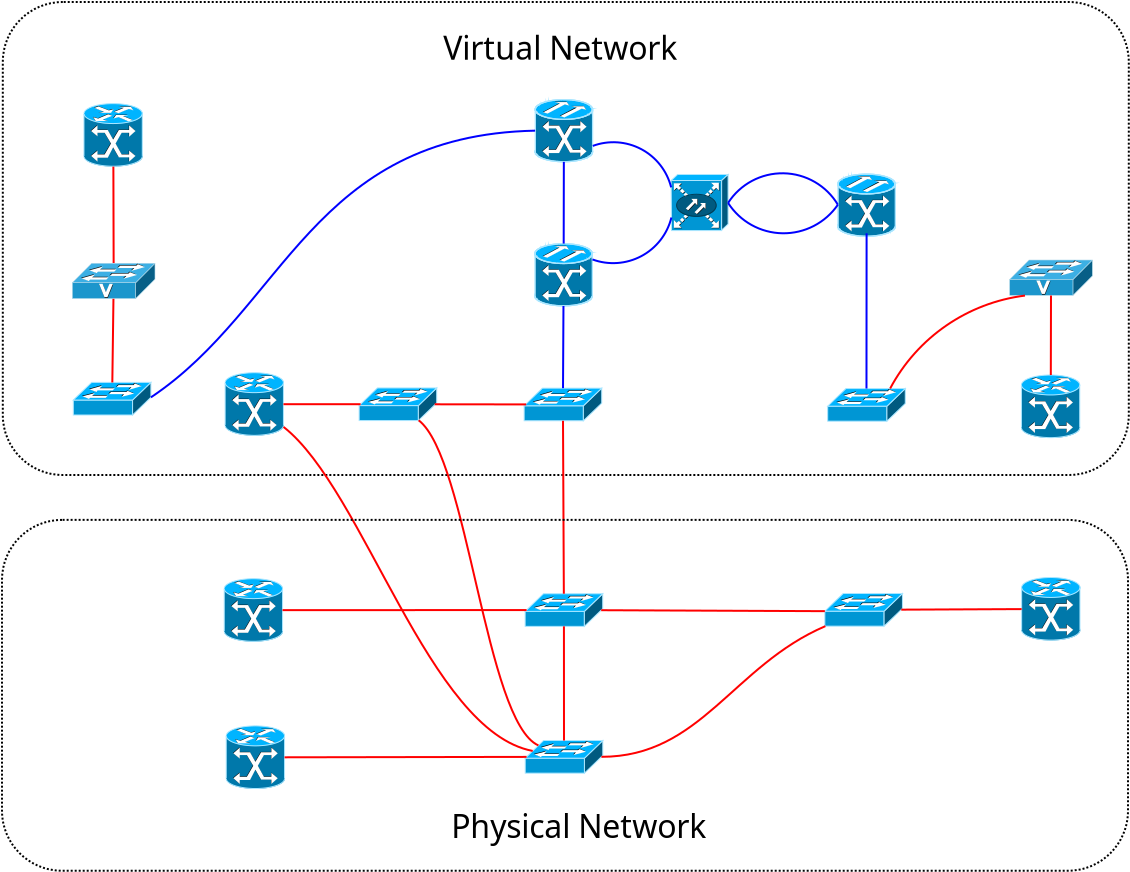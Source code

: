 <?xml version="1.0" encoding="UTF-8"?>
<dia:diagram xmlns:dia="http://www.lysator.liu.se/~alla/dia/">
  <dia:layer name="Background" visible="true">
    <dia:object type="Standard - Box" version="0" id="O0">
      <dia:attribute name="obj_pos">
        <dia:point val="-18.464,-97.05"/>
      </dia:attribute>
      <dia:attribute name="obj_bb">
        <dia:rectangle val="-18.514,-97.1;37.886,-73.35"/>
      </dia:attribute>
      <dia:attribute name="elem_corner">
        <dia:point val="-18.464,-97.05"/>
      </dia:attribute>
      <dia:attribute name="elem_width">
        <dia:real val="56.3"/>
      </dia:attribute>
      <dia:attribute name="elem_height">
        <dia:real val="23.65"/>
      </dia:attribute>
      <dia:attribute name="show_background">
        <dia:boolean val="false"/>
      </dia:attribute>
      <dia:attribute name="line_style">
        <dia:enum val="4"/>
      </dia:attribute>
      <dia:attribute name="corner_radius">
        <dia:real val="3"/>
      </dia:attribute>
    </dia:object>
    <dia:object type="Cisco - ATM Tag Sw Gigabit Router" version="0" id="O1">
      <dia:attribute name="obj_pos">
        <dia:point val="-14.406,-91.969"/>
      </dia:attribute>
      <dia:attribute name="obj_bb">
        <dia:rectangle val="-14.407,-91.969;-11.472,-88.82"/>
      </dia:attribute>
      <dia:attribute name="elem_corner">
        <dia:point val="-14.406,-91.969"/>
      </dia:attribute>
      <dia:attribute name="elem_width">
        <dia:real val="2.933"/>
      </dia:attribute>
      <dia:attribute name="elem_height">
        <dia:real val="3.148"/>
      </dia:attribute>
      <dia:attribute name="line_width">
        <dia:real val="0.1"/>
      </dia:attribute>
      <dia:attribute name="line_colour">
        <dia:color val="#000000"/>
      </dia:attribute>
      <dia:attribute name="fill_colour">
        <dia:color val="#ffffff"/>
      </dia:attribute>
      <dia:attribute name="show_background">
        <dia:boolean val="true"/>
      </dia:attribute>
      <dia:attribute name="line_style">
        <dia:enum val="0"/>
        <dia:real val="1"/>
      </dia:attribute>
      <dia:attribute name="flip_horizontal">
        <dia:boolean val="false"/>
      </dia:attribute>
      <dia:attribute name="flip_vertical">
        <dia:boolean val="false"/>
      </dia:attribute>
    </dia:object>
    <dia:object type="Cisco - Optical Cross-Connect" version="0" id="O2">
      <dia:attribute name="obj_pos">
        <dia:point val="14.952,-88.425"/>
      </dia:attribute>
      <dia:attribute name="obj_bb">
        <dia:rectangle val="14.95,-88.426;17.801,-85.62"/>
      </dia:attribute>
      <dia:attribute name="elem_corner">
        <dia:point val="14.952,-88.425"/>
      </dia:attribute>
      <dia:attribute name="elem_width">
        <dia:real val="2.848"/>
      </dia:attribute>
      <dia:attribute name="elem_height">
        <dia:real val="2.803"/>
      </dia:attribute>
      <dia:attribute name="line_width">
        <dia:real val="0.1"/>
      </dia:attribute>
      <dia:attribute name="line_colour">
        <dia:color val="#000000"/>
      </dia:attribute>
      <dia:attribute name="fill_colour">
        <dia:color val="#ffffff"/>
      </dia:attribute>
      <dia:attribute name="show_background">
        <dia:boolean val="true"/>
      </dia:attribute>
      <dia:attribute name="line_style">
        <dia:enum val="0"/>
        <dia:real val="1"/>
      </dia:attribute>
      <dia:attribute name="flip_horizontal">
        <dia:boolean val="false"/>
      </dia:attribute>
      <dia:attribute name="flip_vertical">
        <dia:boolean val="false"/>
      </dia:attribute>
    </dia:object>
    <dia:object type="Cisco - Optical Transport" version="0" id="O3">
      <dia:attribute name="obj_pos">
        <dia:point val="8.152,-92.175"/>
      </dia:attribute>
      <dia:attribute name="obj_bb">
        <dia:rectangle val="7.165,-93.16;12.009,-88.086"/>
      </dia:attribute>
      <dia:attribute name="elem_corner">
        <dia:point val="8.152,-92.175"/>
      </dia:attribute>
      <dia:attribute name="elem_width">
        <dia:real val="2.881"/>
      </dia:attribute>
      <dia:attribute name="elem_height">
        <dia:real val="3.117"/>
      </dia:attribute>
      <dia:attribute name="line_width">
        <dia:real val="0.1"/>
      </dia:attribute>
      <dia:attribute name="line_colour">
        <dia:color val="#000000"/>
      </dia:attribute>
      <dia:attribute name="fill_colour">
        <dia:color val="#ffffff"/>
      </dia:attribute>
      <dia:attribute name="show_background">
        <dia:boolean val="true"/>
      </dia:attribute>
      <dia:attribute name="line_style">
        <dia:enum val="0"/>
        <dia:real val="1"/>
      </dia:attribute>
      <dia:attribute name="flip_horizontal">
        <dia:boolean val="false"/>
      </dia:attribute>
      <dia:attribute name="flip_vertical">
        <dia:boolean val="false"/>
      </dia:attribute>
    </dia:object>
    <dia:object type="Cisco - Optical Transport" version="0" id="O4">
      <dia:attribute name="obj_pos">
        <dia:point val="8.138,-84.969"/>
      </dia:attribute>
      <dia:attribute name="obj_bb">
        <dia:rectangle val="7.152,-85.955;11.996,-80.881"/>
      </dia:attribute>
      <dia:attribute name="elem_corner">
        <dia:point val="8.138,-84.969"/>
      </dia:attribute>
      <dia:attribute name="elem_width">
        <dia:real val="2.881"/>
      </dia:attribute>
      <dia:attribute name="elem_height">
        <dia:real val="3.117"/>
      </dia:attribute>
      <dia:attribute name="line_width">
        <dia:real val="0.1"/>
      </dia:attribute>
      <dia:attribute name="line_colour">
        <dia:color val="#000000"/>
      </dia:attribute>
      <dia:attribute name="fill_colour">
        <dia:color val="#ffffff"/>
      </dia:attribute>
      <dia:attribute name="show_background">
        <dia:boolean val="true"/>
      </dia:attribute>
      <dia:attribute name="line_style">
        <dia:enum val="0"/>
        <dia:real val="1"/>
      </dia:attribute>
      <dia:attribute name="flip_horizontal">
        <dia:boolean val="false"/>
      </dia:attribute>
      <dia:attribute name="flip_vertical">
        <dia:boolean val="false"/>
      </dia:attribute>
    </dia:object>
    <dia:object type="Cisco - Optical Transport" version="0" id="O5">
      <dia:attribute name="obj_pos">
        <dia:point val="23.288,-88.449"/>
      </dia:attribute>
      <dia:attribute name="obj_bb">
        <dia:rectangle val="22.302,-89.435;27.146,-84.361"/>
      </dia:attribute>
      <dia:attribute name="elem_corner">
        <dia:point val="23.288,-88.449"/>
      </dia:attribute>
      <dia:attribute name="elem_width">
        <dia:real val="2.881"/>
      </dia:attribute>
      <dia:attribute name="elem_height">
        <dia:real val="3.117"/>
      </dia:attribute>
      <dia:attribute name="line_width">
        <dia:real val="0.1"/>
      </dia:attribute>
      <dia:attribute name="line_colour">
        <dia:color val="#000000"/>
      </dia:attribute>
      <dia:attribute name="fill_colour">
        <dia:color val="#ffffff"/>
      </dia:attribute>
      <dia:attribute name="show_background">
        <dia:boolean val="true"/>
      </dia:attribute>
      <dia:attribute name="line_style">
        <dia:enum val="0"/>
        <dia:real val="1"/>
      </dia:attribute>
      <dia:attribute name="flip_horizontal">
        <dia:boolean val="false"/>
      </dia:attribute>
      <dia:attribute name="flip_vertical">
        <dia:boolean val="false"/>
      </dia:attribute>
    </dia:object>
    <dia:object type="Cisco - Workgroup switch" version="0" id="O6">
      <dia:attribute name="obj_pos">
        <dia:point val="-14.938,-78.031"/>
      </dia:attribute>
      <dia:attribute name="obj_bb">
        <dia:rectangle val="-14.939,-78.032;-11.058,-76.399"/>
      </dia:attribute>
      <dia:attribute name="elem_corner">
        <dia:point val="-14.938,-78.031"/>
      </dia:attribute>
      <dia:attribute name="elem_width">
        <dia:real val="3.879"/>
      </dia:attribute>
      <dia:attribute name="elem_height">
        <dia:real val="1.631"/>
      </dia:attribute>
      <dia:attribute name="line_width">
        <dia:real val="0.1"/>
      </dia:attribute>
      <dia:attribute name="line_colour">
        <dia:color val="#000000"/>
      </dia:attribute>
      <dia:attribute name="fill_colour">
        <dia:color val="#ffffff"/>
      </dia:attribute>
      <dia:attribute name="show_background">
        <dia:boolean val="true"/>
      </dia:attribute>
      <dia:attribute name="line_style">
        <dia:enum val="0"/>
        <dia:real val="1"/>
      </dia:attribute>
      <dia:attribute name="flip_horizontal">
        <dia:boolean val="false"/>
      </dia:attribute>
      <dia:attribute name="flip_vertical">
        <dia:boolean val="false"/>
      </dia:attribute>
    </dia:object>
    <dia:object type="Cisco - Workgroup switch" version="0" id="O7">
      <dia:attribute name="obj_pos">
        <dia:point val="-0.647,-77.753"/>
      </dia:attribute>
      <dia:attribute name="obj_bb">
        <dia:rectangle val="-0.648,-77.755;3.233,-76.121"/>
      </dia:attribute>
      <dia:attribute name="elem_corner">
        <dia:point val="-0.647,-77.753"/>
      </dia:attribute>
      <dia:attribute name="elem_width">
        <dia:real val="3.879"/>
      </dia:attribute>
      <dia:attribute name="elem_height">
        <dia:real val="1.631"/>
      </dia:attribute>
      <dia:attribute name="line_width">
        <dia:real val="0.1"/>
      </dia:attribute>
      <dia:attribute name="line_colour">
        <dia:color val="#000000"/>
      </dia:attribute>
      <dia:attribute name="fill_colour">
        <dia:color val="#ffffff"/>
      </dia:attribute>
      <dia:attribute name="show_background">
        <dia:boolean val="true"/>
      </dia:attribute>
      <dia:attribute name="line_style">
        <dia:enum val="0"/>
        <dia:real val="1"/>
      </dia:attribute>
      <dia:attribute name="flip_horizontal">
        <dia:boolean val="false"/>
      </dia:attribute>
      <dia:attribute name="flip_vertical">
        <dia:boolean val="false"/>
      </dia:attribute>
    </dia:object>
    <dia:object type="Cisco - Workgroup switch" version="0" id="O8">
      <dia:attribute name="obj_pos">
        <dia:point val="7.603,-77.743"/>
      </dia:attribute>
      <dia:attribute name="obj_bb">
        <dia:rectangle val="7.602,-77.745;11.483,-76.112"/>
      </dia:attribute>
      <dia:attribute name="elem_corner">
        <dia:point val="7.603,-77.743"/>
      </dia:attribute>
      <dia:attribute name="elem_width">
        <dia:real val="3.879"/>
      </dia:attribute>
      <dia:attribute name="elem_height">
        <dia:real val="1.631"/>
      </dia:attribute>
      <dia:attribute name="line_width">
        <dia:real val="0.1"/>
      </dia:attribute>
      <dia:attribute name="line_colour">
        <dia:color val="#000000"/>
      </dia:attribute>
      <dia:attribute name="fill_colour">
        <dia:color val="#ffffff"/>
      </dia:attribute>
      <dia:attribute name="show_background">
        <dia:boolean val="true"/>
      </dia:attribute>
      <dia:attribute name="line_style">
        <dia:enum val="0"/>
        <dia:real val="1"/>
      </dia:attribute>
      <dia:attribute name="flip_horizontal">
        <dia:boolean val="false"/>
      </dia:attribute>
      <dia:attribute name="flip_vertical">
        <dia:boolean val="false"/>
      </dia:attribute>
    </dia:object>
    <dia:object type="Cisco - ATM Tag Sw Gigabit Router" version="0" id="O9">
      <dia:attribute name="obj_pos">
        <dia:point val="-7.348,-78.514"/>
      </dia:attribute>
      <dia:attribute name="obj_bb">
        <dia:rectangle val="-7.348,-78.515;-4.414,-75.365"/>
      </dia:attribute>
      <dia:attribute name="elem_corner">
        <dia:point val="-7.348,-78.514"/>
      </dia:attribute>
      <dia:attribute name="elem_width">
        <dia:real val="2.933"/>
      </dia:attribute>
      <dia:attribute name="elem_height">
        <dia:real val="3.148"/>
      </dia:attribute>
      <dia:attribute name="line_width">
        <dia:real val="0.1"/>
      </dia:attribute>
      <dia:attribute name="line_colour">
        <dia:color val="#000000"/>
      </dia:attribute>
      <dia:attribute name="fill_colour">
        <dia:color val="#ffffff"/>
      </dia:attribute>
      <dia:attribute name="show_background">
        <dia:boolean val="true"/>
      </dia:attribute>
      <dia:attribute name="line_style">
        <dia:enum val="0"/>
        <dia:real val="1"/>
      </dia:attribute>
      <dia:attribute name="flip_horizontal">
        <dia:boolean val="false"/>
      </dia:attribute>
      <dia:attribute name="flip_vertical">
        <dia:boolean val="false"/>
      </dia:attribute>
    </dia:object>
    <dia:object type="Standard - Line" version="0" id="O10">
      <dia:attribute name="obj_pos">
        <dia:point val="-4.43,-76.94"/>
      </dia:attribute>
      <dia:attribute name="obj_bb">
        <dia:rectangle val="-4.48,-76.99;-0.525,-76.889"/>
      </dia:attribute>
      <dia:attribute name="conn_endpoints">
        <dia:point val="-4.43,-76.94"/>
        <dia:point val="-0.575,-76.939"/>
      </dia:attribute>
      <dia:attribute name="numcp">
        <dia:int val="1"/>
      </dia:attribute>
      <dia:attribute name="line_color">
        <dia:color val="#ff0000"/>
      </dia:attribute>
      <dia:connections>
        <dia:connection handle="0" to="O9" connection="8"/>
        <dia:connection handle="1" to="O7" connection="10"/>
      </dia:connections>
    </dia:object>
    <dia:object type="Standard - Line" version="0" id="O11">
      <dia:attribute name="obj_pos">
        <dia:point val="3.129,-76.936"/>
      </dia:attribute>
      <dia:attribute name="obj_bb">
        <dia:rectangle val="3.079,-76.986;7.755,-76.88"/>
      </dia:attribute>
      <dia:attribute name="conn_endpoints">
        <dia:point val="3.129,-76.936"/>
        <dia:point val="7.705,-76.93"/>
      </dia:attribute>
      <dia:attribute name="numcp">
        <dia:int val="1"/>
      </dia:attribute>
      <dia:attribute name="line_color">
        <dia:color val="#ff0000"/>
      </dia:attribute>
      <dia:connections>
        <dia:connection handle="0" to="O7" connection="10"/>
        <dia:connection handle="1" to="O8" connection="10"/>
      </dia:connections>
    </dia:object>
    <dia:object type="Cisco - Workgroup switch" version="0" id="O12">
      <dia:attribute name="obj_pos">
        <dia:point val="7.653,-67.463"/>
      </dia:attribute>
      <dia:attribute name="obj_bb">
        <dia:rectangle val="7.652,-67.465;11.533,-65.832"/>
      </dia:attribute>
      <dia:attribute name="elem_corner">
        <dia:point val="7.653,-67.463"/>
      </dia:attribute>
      <dia:attribute name="elem_width">
        <dia:real val="3.879"/>
      </dia:attribute>
      <dia:attribute name="elem_height">
        <dia:real val="1.631"/>
      </dia:attribute>
      <dia:attribute name="line_width">
        <dia:real val="0.1"/>
      </dia:attribute>
      <dia:attribute name="line_colour">
        <dia:color val="#000000"/>
      </dia:attribute>
      <dia:attribute name="fill_colour">
        <dia:color val="#ffffff"/>
      </dia:attribute>
      <dia:attribute name="show_background">
        <dia:boolean val="true"/>
      </dia:attribute>
      <dia:attribute name="line_style">
        <dia:enum val="0"/>
        <dia:real val="1"/>
      </dia:attribute>
      <dia:attribute name="flip_horizontal">
        <dia:boolean val="false"/>
      </dia:attribute>
      <dia:attribute name="flip_vertical">
        <dia:boolean val="false"/>
      </dia:attribute>
    </dia:object>
    <dia:object type="Standard - Line" version="0" id="O13">
      <dia:attribute name="obj_pos">
        <dia:point val="9.546,-76.112"/>
      </dia:attribute>
      <dia:attribute name="obj_bb">
        <dia:rectangle val="9.496,-76.162;9.638,-67.414"/>
      </dia:attribute>
      <dia:attribute name="conn_endpoints">
        <dia:point val="9.546,-76.112"/>
        <dia:point val="9.588,-67.464"/>
      </dia:attribute>
      <dia:attribute name="numcp">
        <dia:int val="1"/>
      </dia:attribute>
      <dia:attribute name="line_color">
        <dia:color val="#ff0000"/>
      </dia:attribute>
      <dia:connections>
        <dia:connection handle="0" to="O8" connection="10"/>
        <dia:connection handle="1" to="O12" connection="10"/>
      </dia:connections>
    </dia:object>
    <dia:object type="Cisco - Workgroup switch" version="0" id="O14">
      <dia:attribute name="obj_pos">
        <dia:point val="22.78,-77.723"/>
      </dia:attribute>
      <dia:attribute name="obj_bb">
        <dia:rectangle val="22.779,-77.724;26.66,-76.091"/>
      </dia:attribute>
      <dia:attribute name="elem_corner">
        <dia:point val="22.78,-77.723"/>
      </dia:attribute>
      <dia:attribute name="elem_width">
        <dia:real val="3.879"/>
      </dia:attribute>
      <dia:attribute name="elem_height">
        <dia:real val="1.631"/>
      </dia:attribute>
      <dia:attribute name="line_width">
        <dia:real val="0.1"/>
      </dia:attribute>
      <dia:attribute name="line_colour">
        <dia:color val="#000000"/>
      </dia:attribute>
      <dia:attribute name="fill_colour">
        <dia:color val="#ffffff"/>
      </dia:attribute>
      <dia:attribute name="show_background">
        <dia:boolean val="true"/>
      </dia:attribute>
      <dia:attribute name="line_style">
        <dia:enum val="0"/>
        <dia:real val="1"/>
      </dia:attribute>
      <dia:attribute name="flip_horizontal">
        <dia:boolean val="false"/>
      </dia:attribute>
      <dia:attribute name="flip_vertical">
        <dia:boolean val="false"/>
      </dia:attribute>
    </dia:object>
    <dia:object type="Cisco - Voice switch" version="0" id="O15">
      <dia:attribute name="obj_pos">
        <dia:point val="-15,-84"/>
      </dia:attribute>
      <dia:attribute name="obj_bb">
        <dia:rectangle val="-15.001,-84.001;-10.84,-82.209"/>
      </dia:attribute>
      <dia:attribute name="elem_corner">
        <dia:point val="-15,-84"/>
      </dia:attribute>
      <dia:attribute name="elem_width">
        <dia:real val="4.16"/>
      </dia:attribute>
      <dia:attribute name="elem_height">
        <dia:real val="1.79"/>
      </dia:attribute>
      <dia:attribute name="line_width">
        <dia:real val="0.1"/>
      </dia:attribute>
      <dia:attribute name="line_colour">
        <dia:color val="#000000"/>
      </dia:attribute>
      <dia:attribute name="fill_colour">
        <dia:color val="#ffffff"/>
      </dia:attribute>
      <dia:attribute name="show_background">
        <dia:boolean val="true"/>
      </dia:attribute>
      <dia:attribute name="line_style">
        <dia:enum val="0"/>
        <dia:real val="1"/>
      </dia:attribute>
      <dia:attribute name="flip_horizontal">
        <dia:boolean val="false"/>
      </dia:attribute>
      <dia:attribute name="flip_vertical">
        <dia:boolean val="false"/>
      </dia:attribute>
    </dia:object>
    <dia:object type="Cisco - Voice switch" version="0" id="O16">
      <dia:attribute name="obj_pos">
        <dia:point val="31.867,-84.162"/>
      </dia:attribute>
      <dia:attribute name="obj_bb">
        <dia:rectangle val="31.866,-84.162;36.028,-82.371"/>
      </dia:attribute>
      <dia:attribute name="elem_corner">
        <dia:point val="31.867,-84.162"/>
      </dia:attribute>
      <dia:attribute name="elem_width">
        <dia:real val="4.16"/>
      </dia:attribute>
      <dia:attribute name="elem_height">
        <dia:real val="1.79"/>
      </dia:attribute>
      <dia:attribute name="line_width">
        <dia:real val="0.1"/>
      </dia:attribute>
      <dia:attribute name="line_colour">
        <dia:color val="#000000"/>
      </dia:attribute>
      <dia:attribute name="fill_colour">
        <dia:color val="#ffffff"/>
      </dia:attribute>
      <dia:attribute name="show_background">
        <dia:boolean val="true"/>
      </dia:attribute>
      <dia:attribute name="line_style">
        <dia:enum val="0"/>
        <dia:real val="1"/>
      </dia:attribute>
      <dia:attribute name="flip_horizontal">
        <dia:boolean val="false"/>
      </dia:attribute>
      <dia:attribute name="flip_vertical">
        <dia:boolean val="false"/>
      </dia:attribute>
    </dia:object>
    <dia:object type="Cisco - ATM Tag Sw Gigabit Router" version="0" id="O17">
      <dia:attribute name="obj_pos">
        <dia:point val="32.467,-78.4"/>
      </dia:attribute>
      <dia:attribute name="obj_bb">
        <dia:rectangle val="32.467,-78.4;35.401,-75.251"/>
      </dia:attribute>
      <dia:attribute name="elem_corner">
        <dia:point val="32.467,-78.4"/>
      </dia:attribute>
      <dia:attribute name="elem_width">
        <dia:real val="2.933"/>
      </dia:attribute>
      <dia:attribute name="elem_height">
        <dia:real val="3.148"/>
      </dia:attribute>
      <dia:attribute name="line_width">
        <dia:real val="0.1"/>
      </dia:attribute>
      <dia:attribute name="line_colour">
        <dia:color val="#000000"/>
      </dia:attribute>
      <dia:attribute name="fill_colour">
        <dia:color val="#ffffff"/>
      </dia:attribute>
      <dia:attribute name="show_background">
        <dia:boolean val="true"/>
      </dia:attribute>
      <dia:attribute name="line_style">
        <dia:enum val="0"/>
        <dia:real val="1"/>
      </dia:attribute>
      <dia:attribute name="flip_horizontal">
        <dia:boolean val="false"/>
      </dia:attribute>
      <dia:attribute name="flip_vertical">
        <dia:boolean val="false"/>
      </dia:attribute>
    </dia:object>
    <dia:object type="Standard - BezierLine" version="0" id="O18">
      <dia:attribute name="obj_pos">
        <dia:point val="8.152,-90.617"/>
      </dia:attribute>
      <dia:attribute name="obj_bb">
        <dia:rectangle val="-11.128,-90.668;8.203,-77.213"/>
      </dia:attribute>
      <dia:attribute name="bez_points">
        <dia:point val="8.152,-90.617"/>
        <dia:point val="-2.994,-90.385"/>
        <dia:point val="-4.353,-81.753"/>
        <dia:point val="-11.059,-77.283"/>
      </dia:attribute>
      <dia:attribute name="corner_types">
        <dia:enum val="0"/>
        <dia:enum val="0"/>
      </dia:attribute>
      <dia:attribute name="line_color">
        <dia:color val="#0000ff"/>
      </dia:attribute>
      <dia:connections>
        <dia:connection handle="0" to="O3" connection="4"/>
        <dia:connection handle="3" to="O6" connection="8"/>
      </dia:connections>
    </dia:object>
    <dia:object type="Standard - Line" version="0" id="O19">
      <dia:attribute name="obj_pos">
        <dia:point val="9.588,-89.057"/>
      </dia:attribute>
      <dia:attribute name="obj_bb">
        <dia:rectangle val="9.53,-89.107;9.638,-84.92"/>
      </dia:attribute>
      <dia:attribute name="conn_endpoints">
        <dia:point val="9.588,-89.057"/>
        <dia:point val="9.58,-84.97"/>
      </dia:attribute>
      <dia:attribute name="numcp">
        <dia:int val="1"/>
      </dia:attribute>
      <dia:attribute name="line_color">
        <dia:color val="#0000ff"/>
      </dia:attribute>
      <dia:connections>
        <dia:connection handle="0" to="O3" connection="8"/>
        <dia:connection handle="1" to="O4" connection="8"/>
      </dia:connections>
    </dia:object>
    <dia:object type="Standard - Line" version="0" id="O20">
      <dia:attribute name="obj_pos">
        <dia:point val="9.569,-81.852"/>
      </dia:attribute>
      <dia:attribute name="obj_bb">
        <dia:rectangle val="9.496,-81.902;9.619,-77.691"/>
      </dia:attribute>
      <dia:attribute name="conn_endpoints">
        <dia:point val="9.569,-81.852"/>
        <dia:point val="9.546,-77.742"/>
      </dia:attribute>
      <dia:attribute name="numcp">
        <dia:int val="1"/>
      </dia:attribute>
      <dia:attribute name="line_color">
        <dia:color val="#0000ff"/>
      </dia:attribute>
      <dia:connections>
        <dia:connection handle="0" to="O4" connection="8"/>
        <dia:connection handle="1" to="O8" connection="10"/>
      </dia:connections>
    </dia:object>
    <dia:object type="Cisco - Workgroup switch" version="0" id="O21">
      <dia:attribute name="obj_pos">
        <dia:point val="22.639,-67.474"/>
      </dia:attribute>
      <dia:attribute name="obj_bb">
        <dia:rectangle val="22.637,-67.475;26.518,-65.842"/>
      </dia:attribute>
      <dia:attribute name="elem_corner">
        <dia:point val="22.639,-67.474"/>
      </dia:attribute>
      <dia:attribute name="elem_width">
        <dia:real val="3.879"/>
      </dia:attribute>
      <dia:attribute name="elem_height">
        <dia:real val="1.631"/>
      </dia:attribute>
      <dia:attribute name="line_width">
        <dia:real val="0.1"/>
      </dia:attribute>
      <dia:attribute name="line_colour">
        <dia:color val="#000000"/>
      </dia:attribute>
      <dia:attribute name="fill_colour">
        <dia:color val="#ffffff"/>
      </dia:attribute>
      <dia:attribute name="show_background">
        <dia:boolean val="true"/>
      </dia:attribute>
      <dia:attribute name="line_style">
        <dia:enum val="0"/>
        <dia:real val="1"/>
      </dia:attribute>
      <dia:attribute name="flip_horizontal">
        <dia:boolean val="false"/>
      </dia:attribute>
      <dia:attribute name="flip_vertical">
        <dia:boolean val="false"/>
      </dia:attribute>
    </dia:object>
    <dia:object type="Cisco - ATM Tag Sw Gigabit Router" version="0" id="O22">
      <dia:attribute name="obj_pos">
        <dia:point val="32.478,-68.275"/>
      </dia:attribute>
      <dia:attribute name="obj_bb">
        <dia:rectangle val="32.478,-68.275;35.412,-65.126"/>
      </dia:attribute>
      <dia:attribute name="elem_corner">
        <dia:point val="32.478,-68.275"/>
      </dia:attribute>
      <dia:attribute name="elem_width">
        <dia:real val="2.933"/>
      </dia:attribute>
      <dia:attribute name="elem_height">
        <dia:real val="3.148"/>
      </dia:attribute>
      <dia:attribute name="line_width">
        <dia:real val="0.1"/>
      </dia:attribute>
      <dia:attribute name="line_colour">
        <dia:color val="#000000"/>
      </dia:attribute>
      <dia:attribute name="fill_colour">
        <dia:color val="#ffffff"/>
      </dia:attribute>
      <dia:attribute name="show_background">
        <dia:boolean val="true"/>
      </dia:attribute>
      <dia:attribute name="line_style">
        <dia:enum val="0"/>
        <dia:real val="1"/>
      </dia:attribute>
      <dia:attribute name="flip_horizontal">
        <dia:boolean val="false"/>
      </dia:attribute>
      <dia:attribute name="flip_vertical">
        <dia:boolean val="false"/>
      </dia:attribute>
    </dia:object>
    <dia:object type="Cisco - ATM Tag Sw Gigabit Router" version="0" id="O23">
      <dia:attribute name="obj_pos">
        <dia:point val="-7.393,-68.215"/>
      </dia:attribute>
      <dia:attribute name="obj_bb">
        <dia:rectangle val="-7.394,-68.215;-4.459,-65.066"/>
      </dia:attribute>
      <dia:attribute name="elem_corner">
        <dia:point val="-7.393,-68.215"/>
      </dia:attribute>
      <dia:attribute name="elem_width">
        <dia:real val="2.933"/>
      </dia:attribute>
      <dia:attribute name="elem_height">
        <dia:real val="3.148"/>
      </dia:attribute>
      <dia:attribute name="line_width">
        <dia:real val="0.1"/>
      </dia:attribute>
      <dia:attribute name="line_colour">
        <dia:color val="#000000"/>
      </dia:attribute>
      <dia:attribute name="fill_colour">
        <dia:color val="#ffffff"/>
      </dia:attribute>
      <dia:attribute name="show_background">
        <dia:boolean val="true"/>
      </dia:attribute>
      <dia:attribute name="line_style">
        <dia:enum val="0"/>
        <dia:real val="1"/>
      </dia:attribute>
      <dia:attribute name="flip_horizontal">
        <dia:boolean val="false"/>
      </dia:attribute>
      <dia:attribute name="flip_vertical">
        <dia:boolean val="false"/>
      </dia:attribute>
    </dia:object>
    <dia:object type="Cisco - ATM Tag Sw Gigabit Router" version="0" id="O24">
      <dia:attribute name="obj_pos">
        <dia:point val="-7.293,-60.855"/>
      </dia:attribute>
      <dia:attribute name="obj_bb">
        <dia:rectangle val="-7.294,-60.855;-4.359,-57.706"/>
      </dia:attribute>
      <dia:attribute name="elem_corner">
        <dia:point val="-7.293,-60.855"/>
      </dia:attribute>
      <dia:attribute name="elem_width">
        <dia:real val="2.933"/>
      </dia:attribute>
      <dia:attribute name="elem_height">
        <dia:real val="3.148"/>
      </dia:attribute>
      <dia:attribute name="line_width">
        <dia:real val="0.1"/>
      </dia:attribute>
      <dia:attribute name="line_colour">
        <dia:color val="#000000"/>
      </dia:attribute>
      <dia:attribute name="fill_colour">
        <dia:color val="#ffffff"/>
      </dia:attribute>
      <dia:attribute name="show_background">
        <dia:boolean val="true"/>
      </dia:attribute>
      <dia:attribute name="line_style">
        <dia:enum val="0"/>
        <dia:real val="1"/>
      </dia:attribute>
      <dia:attribute name="flip_horizontal">
        <dia:boolean val="false"/>
      </dia:attribute>
      <dia:attribute name="flip_vertical">
        <dia:boolean val="false"/>
      </dia:attribute>
    </dia:object>
    <dia:object type="Cisco - Workgroup switch" version="0" id="O25">
      <dia:attribute name="obj_pos">
        <dia:point val="7.657,-60.124"/>
      </dia:attribute>
      <dia:attribute name="obj_bb">
        <dia:rectangle val="7.656,-60.125;11.537,-58.492"/>
      </dia:attribute>
      <dia:attribute name="elem_corner">
        <dia:point val="7.657,-60.124"/>
      </dia:attribute>
      <dia:attribute name="elem_width">
        <dia:real val="3.879"/>
      </dia:attribute>
      <dia:attribute name="elem_height">
        <dia:real val="1.631"/>
      </dia:attribute>
      <dia:attribute name="line_width">
        <dia:real val="0.1"/>
      </dia:attribute>
      <dia:attribute name="line_colour">
        <dia:color val="#000000"/>
      </dia:attribute>
      <dia:attribute name="fill_colour">
        <dia:color val="#ffffff"/>
      </dia:attribute>
      <dia:attribute name="show_background">
        <dia:boolean val="true"/>
      </dia:attribute>
      <dia:attribute name="line_style">
        <dia:enum val="0"/>
        <dia:real val="1"/>
      </dia:attribute>
      <dia:attribute name="flip_horizontal">
        <dia:boolean val="false"/>
      </dia:attribute>
      <dia:attribute name="flip_vertical">
        <dia:boolean val="false"/>
      </dia:attribute>
    </dia:object>
    <dia:object type="Standard - Arc" version="0" id="O26">
      <dia:attribute name="obj_pos">
        <dia:point val="9.577,-83.411"/>
      </dia:attribute>
      <dia:attribute name="obj_bb">
        <dia:rectangle val="9.51,-87.094;16.447,-83.359"/>
      </dia:attribute>
      <dia:attribute name="conn_endpoints">
        <dia:point val="9.577,-83.411"/>
        <dia:point val="16.379,-87.027"/>
      </dia:attribute>
      <dia:attribute name="arc_color">
        <dia:color val="#0000ff"/>
      </dia:attribute>
      <dia:attribute name="curve_distance">
        <dia:real val="1.0"/>
      </dia:attribute>
      <dia:connections>
        <dia:connection handle="0" to="O4" connection="8"/>
        <dia:connection handle="1" to="O2" connection="10"/>
      </dia:connections>
    </dia:object>
    <dia:object type="Standard - Arc" version="0" id="O27">
      <dia:attribute name="obj_pos">
        <dia:point val="9.591,-90.616"/>
      </dia:attribute>
      <dia:attribute name="obj_bb">
        <dia:rectangle val="9.523,-90.668;16.447,-86.959"/>
      </dia:attribute>
      <dia:attribute name="conn_endpoints">
        <dia:point val="9.591,-90.616"/>
        <dia:point val="16.379,-87.027"/>
      </dia:attribute>
      <dia:attribute name="arc_color">
        <dia:color val="#0000ff"/>
      </dia:attribute>
      <dia:attribute name="curve_distance">
        <dia:real val="-0.991"/>
      </dia:attribute>
      <dia:connections>
        <dia:connection handle="0" to="O3" connection="8"/>
        <dia:connection handle="1" to="O2" connection="10"/>
      </dia:connections>
    </dia:object>
    <dia:object type="Standard - Arc" version="0" id="O28">
      <dia:attribute name="obj_pos">
        <dia:point val="16.379,-87.027"/>
      </dia:attribute>
      <dia:attribute name="obj_bb">
        <dia:rectangle val="16.328,-87.078;24.778,-85.435"/>
      </dia:attribute>
      <dia:attribute name="conn_endpoints">
        <dia:point val="16.379,-87.027"/>
        <dia:point val="24.727,-86.891"/>
      </dia:attribute>
      <dia:attribute name="arc_color">
        <dia:color val="#0000ff"/>
      </dia:attribute>
      <dia:attribute name="curve_distance">
        <dia:real val="1.473"/>
      </dia:attribute>
      <dia:connections>
        <dia:connection handle="0" to="O2" connection="10"/>
        <dia:connection handle="1" to="O5" connection="8"/>
      </dia:connections>
    </dia:object>
    <dia:object type="Standard - Arc" version="0" id="O29">
      <dia:attribute name="obj_pos">
        <dia:point val="16.379,-87.027"/>
      </dia:attribute>
      <dia:attribute name="obj_bb">
        <dia:rectangle val="16.328,-88.536;24.778,-86.84"/>
      </dia:attribute>
      <dia:attribute name="conn_endpoints">
        <dia:point val="16.379,-87.027"/>
        <dia:point val="24.727,-86.891"/>
      </dia:attribute>
      <dia:attribute name="arc_color">
        <dia:color val="#0000ff"/>
      </dia:attribute>
      <dia:attribute name="curve_distance">
        <dia:real val="-1.527"/>
      </dia:attribute>
      <dia:connections>
        <dia:connection handle="0" to="O2" connection="10"/>
        <dia:connection handle="1" to="O5" connection="8"/>
      </dia:connections>
    </dia:object>
    <dia:object type="Standard - Line" version="0" id="O30">
      <dia:attribute name="obj_pos">
        <dia:point val="24.726,-85.487"/>
      </dia:attribute>
      <dia:attribute name="obj_bb">
        <dia:rectangle val="24.67,-85.537;24.776,-77.672"/>
      </dia:attribute>
      <dia:attribute name="conn_endpoints">
        <dia:point val="24.726,-85.487"/>
        <dia:point val="24.72,-77.723"/>
      </dia:attribute>
      <dia:attribute name="numcp">
        <dia:int val="1"/>
      </dia:attribute>
      <dia:attribute name="line_color">
        <dia:color val="#0000ff"/>
      </dia:attribute>
      <dia:connections>
        <dia:connection handle="0" to="O5" connection="8"/>
        <dia:connection handle="1" to="O14" connection="10"/>
      </dia:connections>
    </dia:object>
    <dia:object type="Standard - Arc" version="0" id="O31">
      <dia:attribute name="obj_pos">
        <dia:point val="33.948,-83.267"/>
      </dia:attribute>
      <dia:attribute name="obj_bb">
        <dia:rectangle val="24.65,-83.337;34.017,-76.838"/>
      </dia:attribute>
      <dia:attribute name="conn_endpoints">
        <dia:point val="33.948,-83.267"/>
        <dia:point val="24.719,-76.907"/>
      </dia:attribute>
      <dia:attribute name="arc_color">
        <dia:color val="#ff0000"/>
      </dia:attribute>
      <dia:attribute name="curve_distance">
        <dia:real val="1.0"/>
      </dia:attribute>
      <dia:connections>
        <dia:connection handle="0" to="O16" connection="10"/>
        <dia:connection handle="1" to="O14" connection="10"/>
      </dia:connections>
    </dia:object>
    <dia:object type="Standard - Line" version="0" id="O32">
      <dia:attribute name="obj_pos">
        <dia:point val="33.946,-82.373"/>
      </dia:attribute>
      <dia:attribute name="obj_bb">
        <dia:rectangle val="33.887,-82.423;33.996,-78.35"/>
      </dia:attribute>
      <dia:attribute name="conn_endpoints">
        <dia:point val="33.946,-82.373"/>
        <dia:point val="33.937,-78.4"/>
      </dia:attribute>
      <dia:attribute name="numcp">
        <dia:int val="1"/>
      </dia:attribute>
      <dia:attribute name="line_color">
        <dia:color val="#ff0000"/>
      </dia:attribute>
      <dia:connections>
        <dia:connection handle="0" to="O16" connection="10"/>
        <dia:connection handle="1" to="O17" connection="8"/>
      </dia:connections>
    </dia:object>
    <dia:object type="Standard - BezierLine" version="0" id="O33">
      <dia:attribute name="obj_pos">
        <dia:point val="-5.881,-76.941"/>
      </dia:attribute>
      <dia:attribute name="obj_bb">
        <dia:rectangle val="-4.497,-75.874;8.089,-59.544"/>
      </dia:attribute>
      <dia:attribute name="bez_points">
        <dia:point val="-5.881,-76.941"/>
        <dia:point val="-1.847,-73.785"/>
        <dia:point val="4.403,-60.285"/>
        <dia:point val="9.596,-59.309"/>
      </dia:attribute>
      <dia:attribute name="corner_types">
        <dia:enum val="0"/>
        <dia:enum val="0"/>
      </dia:attribute>
      <dia:attribute name="line_color">
        <dia:color val="#ff0000"/>
      </dia:attribute>
      <dia:connections>
        <dia:connection handle="0" to="O9" connection="8"/>
        <dia:connection handle="3" to="O25" connection="10"/>
      </dia:connections>
    </dia:object>
    <dia:object type="Standard - BezierLine" version="0" id="O34">
      <dia:attribute name="obj_pos">
        <dia:point val="1.292,-76.938"/>
      </dia:attribute>
      <dia:attribute name="obj_bb">
        <dia:rectangle val="2.259,-76.206;8.383,-59.812"/>
      </dia:attribute>
      <dia:attribute name="bez_points">
        <dia:point val="1.292,-76.938"/>
        <dia:point val="3.753,-75.035"/>
        <dia:point val="6.953,-60.485"/>
        <dia:point val="9.596,-59.309"/>
      </dia:attribute>
      <dia:attribute name="corner_types">
        <dia:enum val="0"/>
        <dia:enum val="0"/>
      </dia:attribute>
      <dia:attribute name="line_color">
        <dia:color val="#ff0000"/>
      </dia:attribute>
      <dia:connections>
        <dia:connection handle="0" to="O7" connection="10"/>
        <dia:connection handle="3" to="O25" connection="10"/>
      </dia:connections>
    </dia:object>
    <dia:object type="Standard - Line" version="0" id="O35">
      <dia:attribute name="obj_pos">
        <dia:point val="9.593,-65.832"/>
      </dia:attribute>
      <dia:attribute name="obj_bb">
        <dia:rectangle val="9.542,-65.882;9.646,-60.074"/>
      </dia:attribute>
      <dia:attribute name="conn_endpoints">
        <dia:point val="9.593,-65.832"/>
        <dia:point val="9.596,-60.124"/>
      </dia:attribute>
      <dia:attribute name="numcp">
        <dia:int val="1"/>
      </dia:attribute>
      <dia:attribute name="line_color">
        <dia:color val="#ff0000"/>
      </dia:attribute>
      <dia:connections>
        <dia:connection handle="0" to="O12" connection="10"/>
        <dia:connection handle="1" to="O25" connection="10"/>
      </dia:connections>
    </dia:object>
    <dia:object type="Standard - BezierLine" version="0" id="O36">
      <dia:attribute name="obj_pos">
        <dia:point val="24.578,-66.659"/>
      </dia:attribute>
      <dia:attribute name="obj_bb">
        <dia:rectangle val="11.417,-65.908;22.731,-59.258"/>
      </dia:attribute>
      <dia:attribute name="bez_points">
        <dia:point val="24.578,-66.659"/>
        <dia:point val="19.953,-64.685"/>
        <dia:point val="14.57,-59.309"/>
        <dia:point val="9.596,-59.309"/>
      </dia:attribute>
      <dia:attribute name="corner_types">
        <dia:enum val="0"/>
        <dia:enum val="0"/>
      </dia:attribute>
      <dia:attribute name="line_color">
        <dia:color val="#ff0000"/>
      </dia:attribute>
      <dia:connections>
        <dia:connection handle="0" to="O21" connection="10"/>
        <dia:connection handle="3" to="O25" connection="10"/>
      </dia:connections>
    </dia:object>
    <dia:object type="Standard - Line" version="0" id="O37">
      <dia:attribute name="obj_pos">
        <dia:point val="11.454,-66.64"/>
      </dia:attribute>
      <dia:attribute name="obj_bb">
        <dia:rectangle val="11.404,-66.69;22.689,-66.542"/>
      </dia:attribute>
      <dia:attribute name="conn_endpoints">
        <dia:point val="11.454,-66.64"/>
        <dia:point val="22.639,-66.592"/>
      </dia:attribute>
      <dia:attribute name="numcp">
        <dia:int val="1"/>
      </dia:attribute>
      <dia:attribute name="line_color">
        <dia:color val="#ff0000"/>
      </dia:attribute>
      <dia:connections>
        <dia:connection handle="0" to="O12" connection="10"/>
        <dia:connection handle="1" to="O21" connection="6"/>
      </dia:connections>
    </dia:object>
    <dia:object type="Standard - Line" version="0" id="O38">
      <dia:attribute name="obj_pos">
        <dia:point val="26.458,-66.667"/>
      </dia:attribute>
      <dia:attribute name="obj_bb">
        <dia:rectangle val="26.408,-66.745;32.528,-66.617"/>
      </dia:attribute>
      <dia:attribute name="conn_endpoints">
        <dia:point val="26.458,-66.667"/>
        <dia:point val="32.478,-66.695"/>
      </dia:attribute>
      <dia:attribute name="numcp">
        <dia:int val="1"/>
      </dia:attribute>
      <dia:attribute name="line_color">
        <dia:color val="#ff0000"/>
      </dia:attribute>
      <dia:connections>
        <dia:connection handle="0" to="O21" connection="10"/>
        <dia:connection handle="1" to="O22" connection="8"/>
      </dia:connections>
    </dia:object>
    <dia:object type="Standard - Line" version="0" id="O39">
      <dia:attribute name="obj_pos">
        <dia:point val="-4.478,-66.642"/>
      </dia:attribute>
      <dia:attribute name="obj_bb">
        <dia:rectangle val="-4.528,-66.697;7.774,-66.592"/>
      </dia:attribute>
      <dia:attribute name="conn_endpoints">
        <dia:point val="-4.478,-66.642"/>
        <dia:point val="7.724,-66.647"/>
      </dia:attribute>
      <dia:attribute name="numcp">
        <dia:int val="1"/>
      </dia:attribute>
      <dia:attribute name="line_color">
        <dia:color val="#ff0000"/>
      </dia:attribute>
      <dia:connections>
        <dia:connection handle="0" to="O23" connection="8"/>
        <dia:connection handle="1" to="O12" connection="10"/>
      </dia:connections>
    </dia:object>
    <dia:object type="Standard - Line" version="0" id="O40">
      <dia:attribute name="obj_pos">
        <dia:point val="-4.376,-59.284"/>
      </dia:attribute>
      <dia:attribute name="obj_bb">
        <dia:rectangle val="-4.426,-59.355;7.775,-59.234"/>
      </dia:attribute>
      <dia:attribute name="conn_endpoints">
        <dia:point val="-4.376,-59.284"/>
        <dia:point val="7.725,-59.305"/>
      </dia:attribute>
      <dia:attribute name="numcp">
        <dia:int val="1"/>
      </dia:attribute>
      <dia:attribute name="line_color">
        <dia:color val="#ff0000"/>
      </dia:attribute>
      <dia:connections>
        <dia:connection handle="0" to="O24" connection="8"/>
        <dia:connection handle="1" to="O25" connection="10"/>
      </dia:connections>
    </dia:object>
    <dia:object type="Standard - Box" version="0" id="O41">
      <dia:attribute name="obj_pos">
        <dia:point val="-18.504,-71.155"/>
      </dia:attribute>
      <dia:attribute name="obj_bb">
        <dia:rectangle val="-18.554,-71.205;37.846,-53.562"/>
      </dia:attribute>
      <dia:attribute name="elem_corner">
        <dia:point val="-18.504,-71.155"/>
      </dia:attribute>
      <dia:attribute name="elem_width">
        <dia:real val="56.3"/>
      </dia:attribute>
      <dia:attribute name="elem_height">
        <dia:real val="17.542"/>
      </dia:attribute>
      <dia:attribute name="show_background">
        <dia:boolean val="false"/>
      </dia:attribute>
      <dia:attribute name="line_style">
        <dia:enum val="4"/>
      </dia:attribute>
      <dia:attribute name="corner_radius">
        <dia:real val="3"/>
      </dia:attribute>
    </dia:object>
    <dia:object type="Standard - Line" version="0" id="O42">
      <dia:attribute name="obj_pos">
        <dia:point val="-12.936,-88.82"/>
      </dia:attribute>
      <dia:attribute name="obj_bb">
        <dia:rectangle val="-12.986,-88.87;-12.872,-83.95"/>
      </dia:attribute>
      <dia:attribute name="conn_endpoints">
        <dia:point val="-12.936,-88.82"/>
        <dia:point val="-12.922,-84.0"/>
      </dia:attribute>
      <dia:attribute name="numcp">
        <dia:int val="1"/>
      </dia:attribute>
      <dia:attribute name="line_color">
        <dia:color val="#ff0000"/>
      </dia:attribute>
      <dia:connections>
        <dia:connection handle="0" to="O1" connection="8"/>
        <dia:connection handle="1" to="O15" connection="10"/>
      </dia:connections>
    </dia:object>
    <dia:object type="Standard - Line" version="0" id="O43">
      <dia:attribute name="obj_pos">
        <dia:point val="-12.932,-82.209"/>
      </dia:attribute>
      <dia:attribute name="obj_bb">
        <dia:rectangle val="-13.038,-82.26;-12.881,-77.976"/>
      </dia:attribute>
      <dia:attribute name="conn_endpoints">
        <dia:point val="-12.932,-82.209"/>
        <dia:point val="-12.988,-78.027"/>
      </dia:attribute>
      <dia:attribute name="numcp">
        <dia:int val="1"/>
      </dia:attribute>
      <dia:attribute name="line_color">
        <dia:color val="#ff0000"/>
      </dia:attribute>
      <dia:connections>
        <dia:connection handle="0" to="O15" connection="10"/>
        <dia:connection handle="1" to="O6" connection="10"/>
      </dia:connections>
    </dia:object>
    <dia:object type="Standard - Text" version="1" id="O44">
      <dia:attribute name="obj_pos">
        <dia:point val="3.561,-94.162"/>
      </dia:attribute>
      <dia:attribute name="obj_bb">
        <dia:rectangle val="3.561,-95.56;14.921,-93.088"/>
      </dia:attribute>
      <dia:attribute name="text">
        <dia:composite type="text">
          <dia:attribute name="string">
            <dia:string>#Virtual Network#</dia:string>
          </dia:attribute>
          <dia:attribute name="font">
            <dia:font family="sans" style="0" name="Helvetica"/>
          </dia:attribute>
          <dia:attribute name="height">
            <dia:real val="2"/>
          </dia:attribute>
          <dia:attribute name="pos">
            <dia:point val="3.561,-94.162"/>
          </dia:attribute>
          <dia:attribute name="color">
            <dia:color val="#000000"/>
          </dia:attribute>
          <dia:attribute name="alignment">
            <dia:enum val="0"/>
          </dia:attribute>
        </dia:composite>
      </dia:attribute>
      <dia:attribute name="valign">
        <dia:enum val="3"/>
      </dia:attribute>
    </dia:object>
    <dia:object type="Standard - Text" version="1" id="O45">
      <dia:attribute name="obj_pos">
        <dia:point val="3.955,-55.245"/>
      </dia:attribute>
      <dia:attribute name="obj_bb">
        <dia:rectangle val="3.955,-56.642;16.483,-54.17"/>
      </dia:attribute>
      <dia:attribute name="text">
        <dia:composite type="text">
          <dia:attribute name="string">
            <dia:string>#Physical Network#</dia:string>
          </dia:attribute>
          <dia:attribute name="font">
            <dia:font family="sans" style="0" name="Helvetica"/>
          </dia:attribute>
          <dia:attribute name="height">
            <dia:real val="2"/>
          </dia:attribute>
          <dia:attribute name="pos">
            <dia:point val="3.955,-55.245"/>
          </dia:attribute>
          <dia:attribute name="color">
            <dia:color val="#000000"/>
          </dia:attribute>
          <dia:attribute name="alignment">
            <dia:enum val="0"/>
          </dia:attribute>
        </dia:composite>
      </dia:attribute>
      <dia:attribute name="valign">
        <dia:enum val="3"/>
      </dia:attribute>
    </dia:object>
  </dia:layer>
</dia:diagram>
